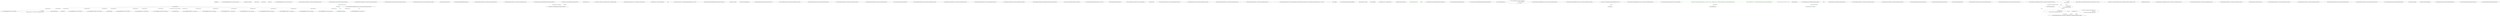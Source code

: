 digraph  {
n6 [label="Nancy.HttpFile", span=""];
n0 [cluster="Nancy.HttpFile.HttpFile(string, string, System.IO.Stream, string)", label="Entry Nancy.HttpFile.HttpFile(string, string, System.IO.Stream, string)", span="9-9"];
n1 [cluster="Nancy.HttpFile.HttpFile(string, string, System.IO.Stream, string)", label="this.ContentType = contentType", span="11-11"];
n2 [cluster="Nancy.HttpFile.HttpFile(string, string, System.IO.Stream, string)", label="this.Name = name", span="12-12"];
n3 [cluster="Nancy.HttpFile.HttpFile(string, string, System.IO.Stream, string)", label="this.Value = value", span="13-13"];
n4 [cluster="Nancy.HttpFile.HttpFile(string, string, System.IO.Stream, string)", label="this.Key = key", span="14-14"];
n5 [cluster="Nancy.HttpFile.HttpFile(string, string, System.IO.Stream, string)", label="Exit Nancy.HttpFile.HttpFile(string, string, System.IO.Stream, string)", span="9-9"];
m0_13 [cluster="Nancy.Testing.Browser.Delete(Nancy.Url, System.Action<Nancy.Testing.BrowserContext>)", file="Request.cs", label="Entry Nancy.Testing.Browser.Delete(Nancy.Url, System.Action<Nancy.Testing.BrowserContext>)", span="59-59"];
m0_14 [cluster="Nancy.Testing.Browser.Delete(Nancy.Url, System.Action<Nancy.Testing.BrowserContext>)", file="Request.cs", label="return this.HandleRequest(''DELETE'', url, browserContext);", span="61-61"];
m0_15 [cluster="Nancy.Testing.Browser.Delete(Nancy.Url, System.Action<Nancy.Testing.BrowserContext>)", file="Request.cs", label="Exit Nancy.Testing.Browser.Delete(Nancy.Url, System.Action<Nancy.Testing.BrowserContext>)", span="59-59"];
m0_17 [cluster="Nancy.Testing.Browser.Get(string, System.Action<Nancy.Testing.BrowserContext>)", file="Request.cs", label="Entry Nancy.Testing.Browser.Get(string, System.Action<Nancy.Testing.BrowserContext>)", span="70-70"];
m0_18 [cluster="Nancy.Testing.Browser.Get(string, System.Action<Nancy.Testing.BrowserContext>)", file="Request.cs", label="return this.HandleRequest(''GET'', path, browserContext);", span="72-72"];
m0_19 [cluster="Nancy.Testing.Browser.Get(string, System.Action<Nancy.Testing.BrowserContext>)", file="Request.cs", label="Exit Nancy.Testing.Browser.Get(string, System.Action<Nancy.Testing.BrowserContext>)", span="70-70"];
m0_85 [cluster="string.Format(string, object, object)", file="Request.cs", label="Entry string.Format(string, object, object)", span="0-0"];
m0_60 [cluster="Nancy.INancyEngine.HandleRequest(Nancy.Request)", file="Request.cs", label="Entry Nancy.INancyEngine.HandleRequest(Nancy.Request)", span="15-15"];
m0_44 [cluster="Nancy.Testing.Browser.Post(Nancy.Url, System.Action<Nancy.Testing.BrowserContext>)", file="Request.cs", label="Entry Nancy.Testing.Browser.Post(Nancy.Url, System.Action<Nancy.Testing.BrowserContext>)", span="169-169"];
m0_45 [cluster="Nancy.Testing.Browser.Post(Nancy.Url, System.Action<Nancy.Testing.BrowserContext>)", file="Request.cs", label="return this.HandleRequest(''POST'', url, browserContext);", span="171-171"];
m0_46 [cluster="Nancy.Testing.Browser.Post(Nancy.Url, System.Action<Nancy.Testing.BrowserContext>)", file="Request.cs", label="Exit Nancy.Testing.Browser.Post(Nancy.Url, System.Action<Nancy.Testing.BrowserContext>)", span="169-169"];
m0_95 [cluster="Nancy.Testing.Browser.BuildRequestBody(Nancy.Testing.IBrowserContextValues)", file="Request.cs", label="Entry Nancy.Testing.Browser.BuildRequestBody(Nancy.Testing.IBrowserContextValues)", span="255-255"];
m0_98 [cluster="Nancy.Testing.Browser.BuildRequestBody(Nancy.Testing.IBrowserContextValues)", file="Request.cs", label="var useFormValues = !String.IsNullOrEmpty(contextValues.FormValues)", span="262-262"];
m0_96 [cluster="Nancy.Testing.Browser.BuildRequestBody(Nancy.Testing.IBrowserContextValues)", file="Request.cs", label="contextValues.Body != null", span="257-257"];
m0_99 [cluster="Nancy.Testing.Browser.BuildRequestBody(Nancy.Testing.IBrowserContextValues)", file="Request.cs", label="var bodyContents = useFormValues ? contextValues.FormValues : contextValues.BodyString", span="263-263"];
m0_101 [cluster="Nancy.Testing.Browser.BuildRequestBody(Nancy.Testing.IBrowserContextValues)", file="Request.cs", label="useFormValues && !contextValues.Headers.ContainsKey(''Content-Type'')", span="266-266"];
m0_102 [cluster="Nancy.Testing.Browser.BuildRequestBody(Nancy.Testing.IBrowserContextValues)", file="Request.cs", label="contextValues.Headers[''Content-Type''] = new[] { ''application/x-www-form-urlencoded'' }", span="268-268"];
m0_103 [cluster="Nancy.Testing.Browser.BuildRequestBody(Nancy.Testing.IBrowserContextValues)", file="Request.cs", label="contextValues.Body = new MemoryStream(bodyBytes)", span="271-271"];
m0_97 [cluster="Nancy.Testing.Browser.BuildRequestBody(Nancy.Testing.IBrowserContextValues)", file="Request.cs", label="return;", span="259-259"];
m0_100 [cluster="Nancy.Testing.Browser.BuildRequestBody(Nancy.Testing.IBrowserContextValues)", file="Request.cs", label="var bodyBytes = bodyContents != null ? Encoding.UTF8.GetBytes(bodyContents) : new byte[] { }", span="264-264"];
m0_104 [cluster="Nancy.Testing.Browser.BuildRequestBody(Nancy.Testing.IBrowserContextValues)", file="Request.cs", label="Exit Nancy.Testing.Browser.BuildRequestBody(Nancy.Testing.IBrowserContextValues)", span="255-255"];
m0_67 [cluster="System.Uri.Uri(string)", file="Request.cs", label="Entry System.Uri.Uri(string)", span="0-0"];
m0_124 [cluster="string.IsNullOrWhiteSpace(string)", file="Request.cs", label="Entry string.IsNullOrWhiteSpace(string)", span="0-0"];
m0_122 [cluster="Nancy.IO.RequestStream.FromStream(System.IO.Stream, long, bool)", file="Request.cs", label="Entry Nancy.IO.RequestStream.FromStream(System.IO.Stream, long, bool)", span="273-273"];
m0_41 [cluster="Nancy.Testing.Browser.Post(string, System.Action<Nancy.Testing.BrowserContext>)", file="Request.cs", label="Entry Nancy.Testing.Browser.Post(string, System.Action<Nancy.Testing.BrowserContext>)", span="158-158"];
m0_42 [cluster="Nancy.Testing.Browser.Post(string, System.Action<Nancy.Testing.BrowserContext>)", file="Request.cs", label="return this.HandleRequest(''POST'', path, browserContext);", span="160-160"];
m0_43 [cluster="Nancy.Testing.Browser.Post(string, System.Action<Nancy.Testing.BrowserContext>)", file="Request.cs", label="Exit Nancy.Testing.Browser.Post(string, System.Action<Nancy.Testing.BrowserContext>)", span="158-158"];
m0_9 [cluster="Nancy.Testing.Browser.Delete(string, System.Action<Nancy.Testing.BrowserContext>)", file="Request.cs", label="Entry Nancy.Testing.Browser.Delete(string, System.Action<Nancy.Testing.BrowserContext>)", span="48-48"];
m0_10 [cluster="Nancy.Testing.Browser.Delete(string, System.Action<Nancy.Testing.BrowserContext>)", file="Request.cs", label="return this.HandleRequest(''DELETE'', path, browserContext);", span="50-50"];
m0_11 [cluster="Nancy.Testing.Browser.Delete(string, System.Action<Nancy.Testing.BrowserContext>)", file="Request.cs", label="Exit Nancy.Testing.Browser.Delete(string, System.Action<Nancy.Testing.BrowserContext>)", span="48-48"];
m0_107 [cluster="System.IO.MemoryStream.MemoryStream(byte[])", file="Request.cs", label="Entry System.IO.MemoryStream.MemoryStream(byte[])", span="0-0"];
m0_32 [cluster="Nancy.Testing.Browser.Options(Nancy.Url, System.Action<Nancy.Testing.BrowserContext>)", file="Request.cs", label="Entry Nancy.Testing.Browser.Options(Nancy.Url, System.Action<Nancy.Testing.BrowserContext>)", span="125-125"];
m0_33 [cluster="Nancy.Testing.Browser.Options(Nancy.Url, System.Action<Nancy.Testing.BrowserContext>)", file="Request.cs", label="return this.HandleRequest(''OPTIONS'', url, browserContext);", span="127-127"];
m0_34 [cluster="Nancy.Testing.Browser.Options(Nancy.Url, System.Action<Nancy.Testing.BrowserContext>)", file="Request.cs", label="Exit Nancy.Testing.Browser.Options(Nancy.Url, System.Action<Nancy.Testing.BrowserContext>)", span="125-125"];
m0_23 [cluster="Nancy.Testing.Browser.Head(string, System.Action<Nancy.Testing.BrowserContext>)", file="Request.cs", label="Entry Nancy.Testing.Browser.Head(string, System.Action<Nancy.Testing.BrowserContext>)", span="92-92"];
m0_24 [cluster="Nancy.Testing.Browser.Head(string, System.Action<Nancy.Testing.BrowserContext>)", file="Request.cs", label="return this.HandleRequest(''HEAD'', path, browserContext);", span="94-94"];
m0_25 [cluster="Nancy.Testing.Browser.Head(string, System.Action<Nancy.Testing.BrowserContext>)", file="Request.cs", label="Exit Nancy.Testing.Browser.Head(string, System.Action<Nancy.Testing.BrowserContext>)", span="92-92"];
m0_59 [cluster="Nancy.Testing.BrowserResponse.BrowserResponse(Nancy.NancyContext, Nancy.Testing.Browser)", file="Request.cs", label="Entry Nancy.Testing.BrowserResponse.BrowserResponse(Nancy.NancyContext, Nancy.Testing.Browser)", span="22-22"];
m0_65 [cluster="System.Uri.IsWellFormedUriString(string, System.UriKind)", file="Request.cs", label="Entry System.Uri.IsWellFormedUriString(string, System.UriKind)", span="0-0"];
m0_78 [cluster="System.Collections.Generic.IEnumerable<TSource>.Any<TSource>()", file="Request.cs", label="Entry System.Collections.Generic.IEnumerable<TSource>.Any<TSource>()", span="0-0"];
m0_84 [cluster="Nancy.Helpers.HttpUtility.UrlEncode(string)", file="Request.cs", label="Entry Nancy.Helpers.HttpUtility.UrlEncode(string)", span="378-378"];
m0_94 [cluster="System.Collections.Generic.IDictionary<TKey, TValue>.Remove(TKey)", file="Request.cs", label="Entry System.Collections.Generic.IDictionary<TKey, TValue>.Remove(TKey)", span="0-0"];
m0_66 [cluster="Nancy.Url.Url()", file="Request.cs", label="Entry Nancy.Url.Url()", span="16-16"];
m0_47 [cluster="Nancy.Testing.Browser.Put(string, System.Action<Nancy.Testing.BrowserContext>)", file="Request.cs", label="Entry Nancy.Testing.Browser.Put(string, System.Action<Nancy.Testing.BrowserContext>)", span="180-180"];
m0_48 [cluster="Nancy.Testing.Browser.Put(string, System.Action<Nancy.Testing.BrowserContext>)", file="Request.cs", label="return this.HandleRequest(''PUT'', path, browserContext);", span="182-182"];
m0_49 [cluster="Nancy.Testing.Browser.Put(string, System.Action<Nancy.Testing.BrowserContext>)", file="Request.cs", label="Exit Nancy.Testing.Browser.Put(string, System.Action<Nancy.Testing.BrowserContext>)", span="180-180"];
m0_38 [cluster="Nancy.Testing.Browser.Patch(Nancy.Url, System.Action<Nancy.Testing.BrowserContext>)", file="Request.cs", label="Entry Nancy.Testing.Browser.Patch(Nancy.Url, System.Action<Nancy.Testing.BrowserContext>)", span="147-147"];
m0_39 [cluster="Nancy.Testing.Browser.Patch(Nancy.Url, System.Action<Nancy.Testing.BrowserContext>)", file="Request.cs", label="return this.HandleRequest(''PATCH'', url, browserContext);", span="149-149"];
m0_40 [cluster="Nancy.Testing.Browser.Patch(Nancy.Url, System.Action<Nancy.Testing.BrowserContext>)", file="Request.cs", label="Exit Nancy.Testing.Browser.Patch(Nancy.Url, System.Action<Nancy.Testing.BrowserContext>)", span="147-147"];
m0_125 [cluster="Nancy.Request.Request(string, Nancy.Url, Nancy.IO.RequestStream, System.Collections.Generic.IDictionary<string, System.Collections.Generic.IEnumerable<string>>, string, byte[])", file="Request.cs", label="Entry Nancy.Request.Request(string, Nancy.Url, Nancy.IO.RequestStream, System.Collections.Generic.IDictionary<string, System.Collections.Generic.IEnumerable<string>>, string, byte[])", span="44-44"];
m0_80 [cluster="Unk.Header", file="Request.cs", label="Entry Unk.Header", span=""];
m0_8 [cluster="Nancy.Bootstrapper.INancyBootstrapper.GetEngine()", file="Request.cs", label="Entry Nancy.Bootstrapper.INancyBootstrapper.GetEngine()", span="18-18"];
m0_121 [cluster="System.Action<T>.Invoke(T)", file="Request.cs", label="Entry System.Action<T>.Invoke(T)", span="0-0"];
m0_79 [cluster="Unk.Aggregate", file="Request.cs", label="Entry Unk.Aggregate", span=""];
m0_61 [cluster="Nancy.Testing.Browser.CaptureCookies(Nancy.Testing.BrowserResponse)", file="Request.cs", label="Entry Nancy.Testing.Browser.CaptureCookies(Nancy.Testing.BrowserResponse)", span="235-235"];
m0_88 [cluster="Nancy.Testing.Browser.CaptureCookies(Nancy.Testing.BrowserResponse)", color=green, community=0, file="Request.cs", label="response.Cookies", prediction=0, span="242-242"];
m0_86 [cluster="Nancy.Testing.Browser.CaptureCookies(Nancy.Testing.BrowserResponse)", file="Request.cs", label="response.Cookies == null || !response.Cookies.Any()", span="237-237"];
m0_90 [cluster="Nancy.Testing.Browser.CaptureCookies(Nancy.Testing.BrowserResponse)", file="Request.cs", label="this.cookies.Remove(cookie.Name)", span="246-246"];
m0_91 [cluster="Nancy.Testing.Browser.CaptureCookies(Nancy.Testing.BrowserResponse)", file="Request.cs", label="this.cookies[cookie.Name] = cookie.Value", span="250-250"];
m0_89 [cluster="Nancy.Testing.Browser.CaptureCookies(Nancy.Testing.BrowserResponse)", color=green, community=0, file="Request.cs", label="string.IsNullOrEmpty(cookie.Value)", prediction=1, span="244-244"];
m0_87 [cluster="Nancy.Testing.Browser.CaptureCookies(Nancy.Testing.BrowserResponse)", file="Request.cs", label="return;", span="239-239"];
m0_92 [cluster="Nancy.Testing.Browser.CaptureCookies(Nancy.Testing.BrowserResponse)", file="Request.cs", label="Exit Nancy.Testing.Browser.CaptureCookies(Nancy.Testing.BrowserResponse)", span="235-235"];
m0_7 [cluster="Nancy.Bootstrapper.INancyBootstrapper.Initialise()", file="Request.cs", label="Entry Nancy.Bootstrapper.INancyBootstrapper.Initialise()", span="12-12"];
m0_123 [cluster="System.Security.Cryptography.X509Certificates.X509Certificate.GetRawCertData()", file="Request.cs", label="Entry System.Security.Cryptography.X509Certificates.X509Certificate.GetRawCertData()", span="0-0"];
m0_93 [cluster="string.IsNullOrEmpty(string)", file="Request.cs", label="Entry string.IsNullOrEmpty(string)", span="0-0"];
m0_12 [cluster="Nancy.Testing.Browser.HandleRequest(string, string, System.Action<Nancy.Testing.BrowserContext>)", file="Request.cs", label="Entry Nancy.Testing.Browser.HandleRequest(string, string, System.Action<Nancy.Testing.BrowserContext>)", span="209-209"];
m0_63 [cluster="Nancy.Testing.Browser.HandleRequest(string, string, System.Action<Nancy.Testing.BrowserContext>)", file="Request.cs", label="return HandleRequest(method, url, browserContext);", span="215-215"];
m0_62 [cluster="Nancy.Testing.Browser.HandleRequest(string, string, System.Action<Nancy.Testing.BrowserContext>)", file="Request.cs", label="var url = Uri.IsWellFormedUriString(path, UriKind.Relative)\r\n                          ? new Url {Path = path}\r\n                          : (Url)new Uri(path)", span="211-213"];
m0_64 [cluster="Nancy.Testing.Browser.HandleRequest(string, string, System.Action<Nancy.Testing.BrowserContext>)", file="Request.cs", label="Exit Nancy.Testing.Browser.HandleRequest(string, string, System.Action<Nancy.Testing.BrowserContext>)", span="209-209"];
m0_16 [cluster="Nancy.Testing.Browser.HandleRequest(string, Nancy.Url, System.Action<Nancy.Testing.BrowserContext>)", file="Request.cs", label="Entry Nancy.Testing.Browser.HandleRequest(string, Nancy.Url, System.Action<Nancy.Testing.BrowserContext>)", span="197-197"];
m0_53 [cluster="Nancy.Testing.Browser.HandleRequest(string, Nancy.Url, System.Action<Nancy.Testing.BrowserContext>)", file="Request.cs", label="var request =\r\n                CreateRequest(method, url, browserContext ?? this.DefaultBrowserContext)", span="199-200"];
m0_54 [cluster="Nancy.Testing.Browser.HandleRequest(string, Nancy.Url, System.Action<Nancy.Testing.BrowserContext>)", file="Request.cs", label="var response = new BrowserResponse(this.engine.HandleRequest(request), this)", span="202-202"];
m0_55 [cluster="Nancy.Testing.Browser.HandleRequest(string, Nancy.Url, System.Action<Nancy.Testing.BrowserContext>)", file="Request.cs", label="this.CaptureCookies(response)", span="204-204"];
m0_56 [cluster="Nancy.Testing.Browser.HandleRequest(string, Nancy.Url, System.Action<Nancy.Testing.BrowserContext>)", file="Request.cs", label="return response;", span="206-206"];
m0_57 [cluster="Nancy.Testing.Browser.HandleRequest(string, Nancy.Url, System.Action<Nancy.Testing.BrowserContext>)", file="Request.cs", label="Exit Nancy.Testing.Browser.HandleRequest(string, Nancy.Url, System.Action<Nancy.Testing.BrowserContext>)", span="197-197"];
m0_106 [cluster="System.Collections.Generic.IDictionary<TKey, TValue>.ContainsKey(TKey)", file="Request.cs", label="Entry System.Collections.Generic.IDictionary<TKey, TValue>.ContainsKey(TKey)", span="0-0"];
m0_81 [cluster="lambda expression", file="Request.cs", label="Entry lambda expression", span="230-230"];
m0_82 [cluster="lambda expression", color=green, community=0, file="Request.cs", label="current + string.Format(''{0}={1};'', HttpUtility.UrlEncode(cookie.Key), HttpUtility.UrlEncode(cookie.Value))", prediction=2, span="230-230"];
m0_83 [cluster="lambda expression", file="Request.cs", label="Exit lambda expression", span="230-230"];
m0_72 [cluster="Nancy.Testing.Browser.SetCookies(Nancy.Testing.BrowserContext)", file="Request.cs", label="Entry Nancy.Testing.Browser.SetCookies(Nancy.Testing.BrowserContext)", span="223-223"];
m0_76 [cluster="Nancy.Testing.Browser.SetCookies(Nancy.Testing.BrowserContext)", color=green, community=0, file="Request.cs", label="context.Header(''Cookie'', cookieString)", prediction=3, span="232-232"];
m0_75 [cluster="Nancy.Testing.Browser.SetCookies(Nancy.Testing.BrowserContext)", color=green, community=0, file="Request.cs", label="var cookieString = this.cookies.Aggregate(string.Empty, (current, cookie) => current + string.Format(''{0}={1};'', HttpUtility.UrlEncode(cookie.Key), HttpUtility.UrlEncode(cookie.Value)))", prediction=4, span="230-230"];
m0_73 [cluster="Nancy.Testing.Browser.SetCookies(Nancy.Testing.BrowserContext)", file="Request.cs", label="!this.cookies.Any()", span="225-225"];
m0_74 [cluster="Nancy.Testing.Browser.SetCookies(Nancy.Testing.BrowserContext)", file="Request.cs", label="return;", span="227-227"];
m0_77 [cluster="Nancy.Testing.Browser.SetCookies(Nancy.Testing.BrowserContext)", file="Request.cs", label="Exit Nancy.Testing.Browser.SetCookies(Nancy.Testing.BrowserContext)", span="223-223"];
m0_20 [cluster="Nancy.Testing.Browser.Get(Nancy.Url, System.Action<Nancy.Testing.BrowserContext>)", file="Request.cs", label="Entry Nancy.Testing.Browser.Get(Nancy.Url, System.Action<Nancy.Testing.BrowserContext>)", span="81-81"];
m0_21 [cluster="Nancy.Testing.Browser.Get(Nancy.Url, System.Action<Nancy.Testing.BrowserContext>)", file="Request.cs", label="return this.HandleRequest(''GET'', url, browserContext);", span="83-83"];
m0_22 [cluster="Nancy.Testing.Browser.Get(Nancy.Url, System.Action<Nancy.Testing.BrowserContext>)", file="Request.cs", label="Exit Nancy.Testing.Browser.Get(Nancy.Url, System.Action<Nancy.Testing.BrowserContext>)", span="81-81"];
m0_0 [cluster="Nancy.Routing.IRouteResolver.Resolve(Nancy.NancyContext)", file="Request.cs", label="Entry Nancy.Routing.IRouteResolver.Resolve(Nancy.NancyContext)", span="12-12"];
m0_1 [cluster="Nancy.Routing.IRouteResolver.Resolve(Nancy.NancyContext)", file="Request.cs", label="Exit Nancy.Routing.IRouteResolver.Resolve(Nancy.NancyContext)", span="12-12"];
m0_105 [cluster="System.Text.Encoding.GetBytes(string)", file="Request.cs", label="Entry System.Text.Encoding.GetBytes(string)", span="0-0"];
m0_29 [cluster="Nancy.Testing.Browser.Options(string, System.Action<Nancy.Testing.BrowserContext>)", file="Request.cs", label="Entry Nancy.Testing.Browser.Options(string, System.Action<Nancy.Testing.BrowserContext>)", span="114-114"];
m0_30 [cluster="Nancy.Testing.Browser.Options(string, System.Action<Nancy.Testing.BrowserContext>)", file="Request.cs", label="return this.HandleRequest(''OPTIONS'', path, browserContext);", span="116-116"];
m0_31 [cluster="Nancy.Testing.Browser.Options(string, System.Action<Nancy.Testing.BrowserContext>)", file="Request.cs", label="Exit Nancy.Testing.Browser.Options(string, System.Action<Nancy.Testing.BrowserContext>)", span="114-114"];
m0_58 [cluster="Nancy.Testing.Browser.CreateRequest(string, Nancy.Url, System.Action<Nancy.Testing.BrowserContext>)", file="Request.cs", label="Entry Nancy.Testing.Browser.CreateRequest(string, Nancy.Url, System.Action<Nancy.Testing.BrowserContext>)", span="274-274"];
m0_109 [cluster="Nancy.Testing.Browser.CreateRequest(string, Nancy.Url, System.Action<Nancy.Testing.BrowserContext>)", file="Request.cs", label="this.SetCookies(context)", span="279-279"];
m0_108 [cluster="Nancy.Testing.Browser.CreateRequest(string, Nancy.Url, System.Action<Nancy.Testing.BrowserContext>)", file="Request.cs", label="var context =\r\n                new BrowserContext()", span="276-277"];
m0_110 [cluster="Nancy.Testing.Browser.CreateRequest(string, Nancy.Url, System.Action<Nancy.Testing.BrowserContext>)", file="Request.cs", label="browserContext.Invoke(context)", span="281-281"];
m0_111 [cluster="Nancy.Testing.Browser.CreateRequest(string, Nancy.Url, System.Action<Nancy.Testing.BrowserContext>)", file="Request.cs", label="var contextValues =\r\n                (IBrowserContextValues)context", span="283-284"];
m0_115 [cluster="Nancy.Testing.Browser.CreateRequest(string, Nancy.Url, System.Action<Nancy.Testing.BrowserContext>)", file="Request.cs", label="var requestUrl = url", span="295-295"];
m0_116 [cluster="Nancy.Testing.Browser.CreateRequest(string, Nancy.Url, System.Action<Nancy.Testing.BrowserContext>)", file="Request.cs", label="requestUrl.Scheme = string.IsNullOrWhiteSpace(url.Scheme) ? contextValues.Protocol : url.Scheme", span="296-296"];
m0_117 [cluster="Nancy.Testing.Browser.CreateRequest(string, Nancy.Url, System.Action<Nancy.Testing.BrowserContext>)", file="Request.cs", label="requestUrl.Query = string.IsNullOrWhiteSpace(url.Query) ? (contextValues.QueryString ?? string.Empty) : url.Query", span="297-297"];
m0_118 [cluster="Nancy.Testing.Browser.CreateRequest(string, Nancy.Url, System.Action<Nancy.Testing.BrowserContext>)", file="Request.cs", label="return new Request(method, requestUrl, requestStream, contextValues.Headers, contextValues.UserHostAddress, certBytes);", span="299-299"];
m0_112 [cluster="Nancy.Testing.Browser.CreateRequest(string, Nancy.Url, System.Action<Nancy.Testing.BrowserContext>)", file="Request.cs", label="BuildRequestBody(contextValues)", span="286-286"];
m0_113 [cluster="Nancy.Testing.Browser.CreateRequest(string, Nancy.Url, System.Action<Nancy.Testing.BrowserContext>)", file="Request.cs", label="var requestStream =\r\n                RequestStream.FromStream(contextValues.Body, 0, true)", span="288-289"];
m0_114 [cluster="Nancy.Testing.Browser.CreateRequest(string, Nancy.Url, System.Action<Nancy.Testing.BrowserContext>)", file="Request.cs", label="var certBytes = (contextValues.ClientCertificate == null) ?\r\n                new byte[] { } :\r\n                contextValues.ClientCertificate.GetRawCertData()", span="291-293"];
m0_119 [cluster="Nancy.Testing.Browser.CreateRequest(string, Nancy.Url, System.Action<Nancy.Testing.BrowserContext>)", file="Request.cs", label="Exit Nancy.Testing.Browser.CreateRequest(string, Nancy.Url, System.Action<Nancy.Testing.BrowserContext>)", span="274-274"];
m0_26 [cluster="Nancy.Testing.Browser.Head(Nancy.Url, System.Action<Nancy.Testing.BrowserContext>)", file="Request.cs", label="Entry Nancy.Testing.Browser.Head(Nancy.Url, System.Action<Nancy.Testing.BrowserContext>)", span="103-103"];
m0_27 [cluster="Nancy.Testing.Browser.Head(Nancy.Url, System.Action<Nancy.Testing.BrowserContext>)", file="Request.cs", label="return this.HandleRequest(''HEAD'', url, browserContext);", span="105-105"];
m0_28 [cluster="Nancy.Testing.Browser.Head(Nancy.Url, System.Action<Nancy.Testing.BrowserContext>)", file="Request.cs", label="Exit Nancy.Testing.Browser.Head(Nancy.Url, System.Action<Nancy.Testing.BrowserContext>)", span="103-103"];
m0_120 [cluster="Nancy.Testing.BrowserContext.BrowserContext()", file="Request.cs", label="Entry Nancy.Testing.BrowserContext.BrowserContext()", span="19-19"];
m0_50 [cluster="Nancy.Testing.Browser.Put(Nancy.Url, System.Action<Nancy.Testing.BrowserContext>)", file="Request.cs", label="Entry Nancy.Testing.Browser.Put(Nancy.Url, System.Action<Nancy.Testing.BrowserContext>)", span="192-192"];
m0_51 [cluster="Nancy.Testing.Browser.Put(Nancy.Url, System.Action<Nancy.Testing.BrowserContext>)", file="Request.cs", label="return this.HandleRequest(''PUT'', url, browserContext);", span="194-194"];
m0_52 [cluster="Nancy.Testing.Browser.Put(Nancy.Url, System.Action<Nancy.Testing.BrowserContext>)", file="Request.cs", label="Exit Nancy.Testing.Browser.Put(Nancy.Url, System.Action<Nancy.Testing.BrowserContext>)", span="192-192"];
m0_35 [cluster="Nancy.Testing.Browser.Patch(string, System.Action<Nancy.Testing.BrowserContext>)", file="Request.cs", label="Entry Nancy.Testing.Browser.Patch(string, System.Action<Nancy.Testing.BrowserContext>)", span="136-136"];
m0_36 [cluster="Nancy.Testing.Browser.Patch(string, System.Action<Nancy.Testing.BrowserContext>)", file="Request.cs", label="return this.HandleRequest(''PATCH'', path, browserContext);", span="138-138"];
m0_37 [cluster="Nancy.Testing.Browser.Patch(string, System.Action<Nancy.Testing.BrowserContext>)", file="Request.cs", label="Exit Nancy.Testing.Browser.Patch(string, System.Action<Nancy.Testing.BrowserContext>)", span="136-136"];
m0_2 [cluster="Nancy.Testing.Browser.Browser(Nancy.Bootstrapper.INancyBootstrapper)", file="Request.cs", label="Entry Nancy.Testing.Browser.Browser(Nancy.Bootstrapper.INancyBootstrapper)", span="35-35"];
m0_3 [cluster="Nancy.Testing.Browser.Browser(Nancy.Bootstrapper.INancyBootstrapper)", file="Request.cs", label="this.bootstrapper = bootstrapper", span="37-37"];
m0_4 [cluster="Nancy.Testing.Browser.Browser(Nancy.Bootstrapper.INancyBootstrapper)", file="Request.cs", label="this.bootstrapper.Initialise()", span="38-38"];
m0_5 [cluster="Nancy.Testing.Browser.Browser(Nancy.Bootstrapper.INancyBootstrapper)", file="Request.cs", label="this.engine = this.bootstrapper.GetEngine()", span="39-39"];
m0_6 [cluster="Nancy.Testing.Browser.Browser(Nancy.Bootstrapper.INancyBootstrapper)", file="Request.cs", label="Exit Nancy.Testing.Browser.Browser(Nancy.Bootstrapper.INancyBootstrapper)", span="35-35"];
m0_126 [file="Request.cs", label="Nancy.Testing.Browser", span=""];
m1_0 [cluster="Nancy.Routing.IRouteResolver.Resolve(Nancy.NancyContext)", file="RequestFixture.cs", label="Entry Nancy.Routing.IRouteResolver.Resolve(Nancy.NancyContext)", span="12-12"];
m1_1 [cluster="Nancy.Routing.IRouteResolver.Resolve(Nancy.NancyContext)", file="RequestFixture.cs", label="Exit Nancy.Routing.IRouteResolver.Resolve(Nancy.NancyContext)", span="12-12"];
m0_95 -> m0_101  [color=darkseagreen4, key=1, label="Nancy.Testing.IBrowserContextValues", style=dashed];
m0_98 -> m0_101  [color=darkseagreen4, key=1, label=useFormValues, style=dashed];
m0_61 -> m0_88  [color=green, key=1, label="Nancy.Testing.BrowserResponse", style=dashed];
m0_88 -> m0_90  [color=green, key=1, label=cookie, style=dashed];
m0_12 -> m0_63  [color=darkseagreen4, key=1, label=string, style=dashed];
m0_54 -> m0_56  [color=darkseagreen4, key=1, label=response, style=dashed];
m0_82 -> m0_82  [color=green, key=1, label="System.Collections.Generic.KeyValuePair<string, string>", style=dashed];
m0_72 -> m0_76  [color=green, key=1, label="Nancy.Testing.BrowserContext", style=dashed];
m0_75 -> m0_81  [color=green, key=1, label="lambda expression", style=dashed];
m0_58 -> m0_110  [color=darkseagreen4, key=1, label="System.Action<Nancy.Testing.BrowserContext>", style=dashed];
m0_58 -> m0_118  [color=darkseagreen4, key=1, label=string, style=dashed];
m0_108 -> m0_110  [color=darkseagreen4, key=1, label=context, style=dashed];
m0_108 -> m0_111  [color=darkseagreen4, key=1, label=context, style=dashed];
m0_111 -> m0_113  [color=darkseagreen4, key=1, label=contextValues, style=dashed];
m0_111 -> m0_118  [color=darkseagreen4, key=1, label=contextValues, style=dashed];
m0_115 -> m0_118  [color=darkseagreen4, key=1, label=requestUrl, style=dashed];
m0_113 -> m0_118  [color=darkseagreen4, key=1, label=requestStream, style=dashed];
m0_114 -> m0_118  [color=darkseagreen4, key=1, label=certBytes, style=dashed];
m0_126 -> m0_4  [color=darkseagreen4, key=1, label="Nancy.Testing.Browser", style=dashed];
m0_126 -> m0_10  [color=darkseagreen4, key=1, label="Nancy.Testing.Browser", style=dashed];
m0_126 -> m0_14  [color=darkseagreen4, key=1, label="Nancy.Testing.Browser", style=dashed];
m0_126 -> m0_18  [color=darkseagreen4, key=1, label="Nancy.Testing.Browser", style=dashed];
m0_126 -> m0_21  [color=darkseagreen4, key=1, label="Nancy.Testing.Browser", style=dashed];
m0_126 -> m0_24  [color=darkseagreen4, key=1, label="Nancy.Testing.Browser", style=dashed];
m0_126 -> m0_27  [color=darkseagreen4, key=1, label="Nancy.Testing.Browser", style=dashed];
m0_126 -> m0_30  [color=darkseagreen4, key=1, label="Nancy.Testing.Browser", style=dashed];
m0_126 -> m0_33  [color=darkseagreen4, key=1, label="Nancy.Testing.Browser", style=dashed];
m0_126 -> m0_36  [color=darkseagreen4, key=1, label="Nancy.Testing.Browser", style=dashed];
m0_126 -> m0_39  [color=darkseagreen4, key=1, label="Nancy.Testing.Browser", style=dashed];
m0_126 -> m0_42  [color=darkseagreen4, key=1, label="Nancy.Testing.Browser", style=dashed];
m0_126 -> m0_45  [color=darkseagreen4, key=1, label="Nancy.Testing.Browser", style=dashed];
m0_126 -> m0_48  [color=darkseagreen4, key=1, label="Nancy.Testing.Browser", style=dashed];
m0_126 -> m0_51  [color=darkseagreen4, key=1, label="Nancy.Testing.Browser", style=dashed];
m0_126 -> m0_53  [color=darkseagreen4, key=1, label="Nancy.Testing.Browser", style=dashed];
m0_126 -> m0_55  [color=darkseagreen4, key=1, label="Nancy.Testing.Browser", style=dashed];
m0_126 -> m0_63  [color=darkseagreen4, key=1, label="Nancy.Testing.Browser", style=dashed];
m0_126 -> m0_73  [color=darkseagreen4, key=1, label="Nancy.Testing.Browser", style=dashed];
m0_126 -> m0_90  [color=darkseagreen4, key=1, label="Nancy.Testing.Browser", style=dashed];
m0_126 -> m0_109  [color=darkseagreen4, key=1, label="Nancy.Testing.Browser", style=dashed];
}
